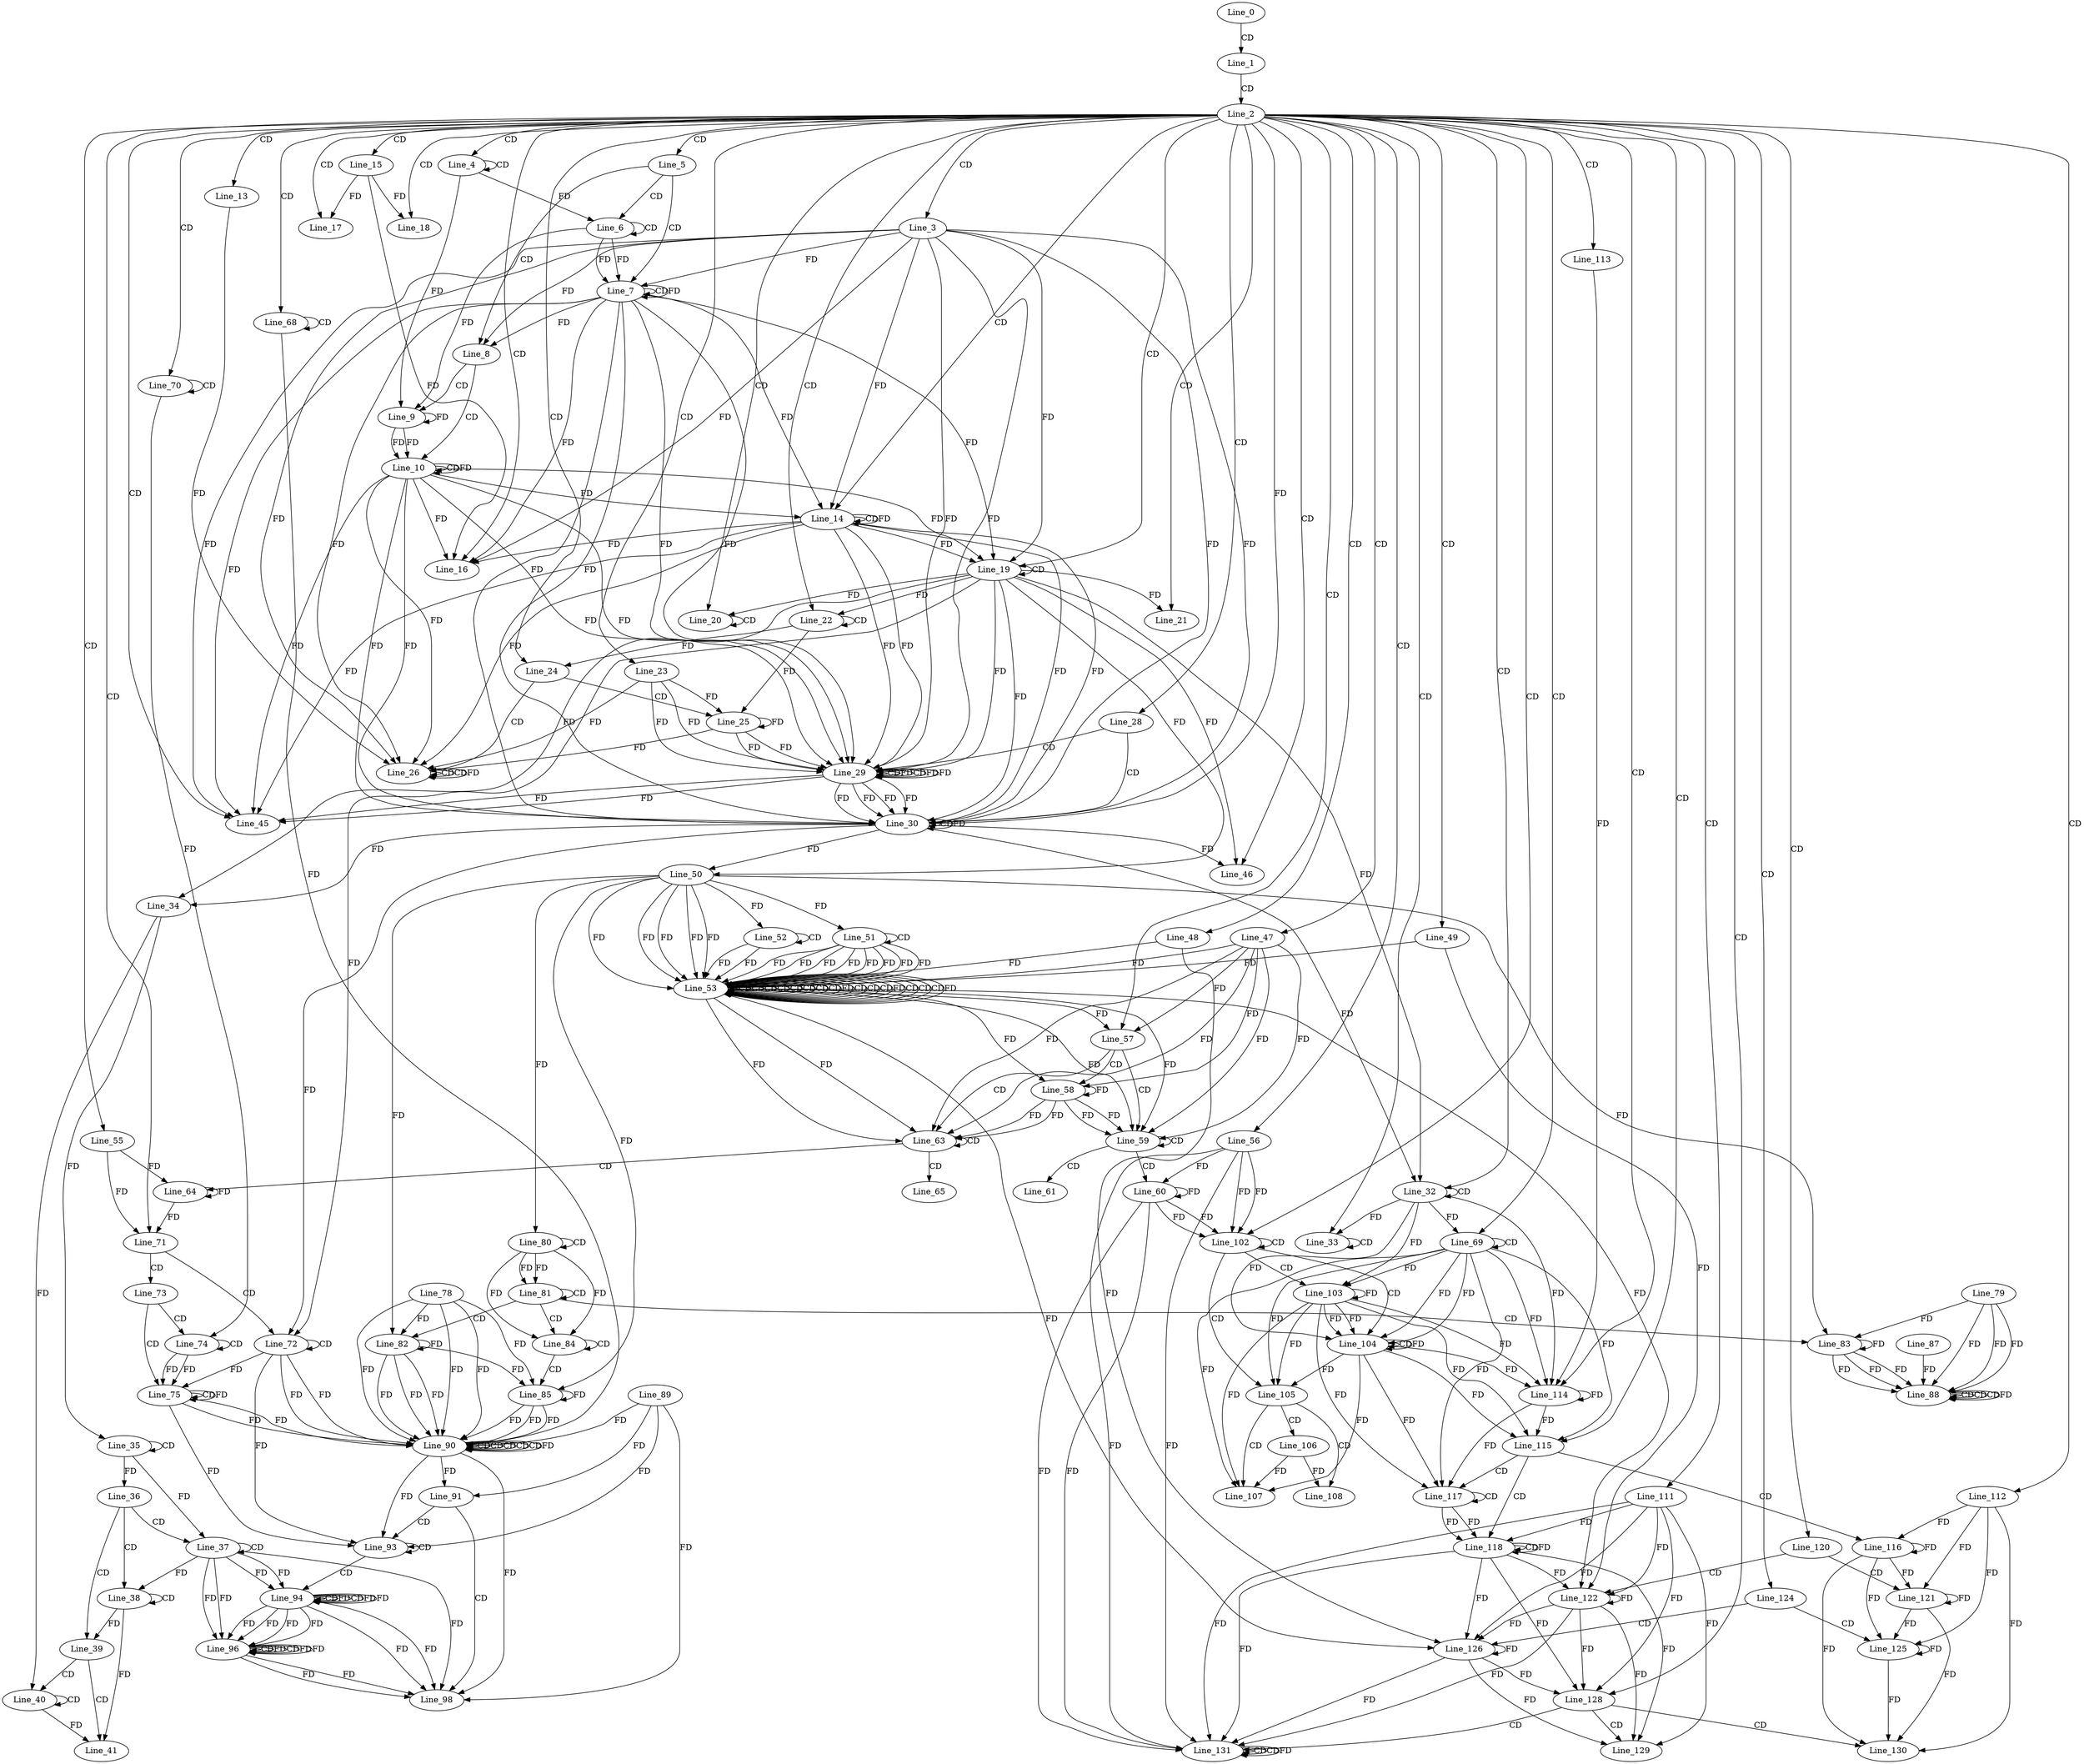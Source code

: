 digraph G {
  Line_0;
  Line_1;
  Line_2;
  Line_3;
  Line_4;
  Line_4;
  Line_5;
  Line_6;
  Line_6;
  Line_7;
  Line_7;
  Line_7;
  Line_8;
  Line_9;
  Line_9;
  Line_10;
  Line_10;
  Line_10;
  Line_13;
  Line_14;
  Line_14;
  Line_14;
  Line_15;
  Line_16;
  Line_16;
  Line_17;
  Line_17;
  Line_18;
  Line_19;
  Line_19;
  Line_20;
  Line_20;
  Line_21;
  Line_21;
  Line_22;
  Line_22;
  Line_23;
  Line_24;
  Line_25;
  Line_25;
  Line_26;
  Line_26;
  Line_26;
  Line_26;
  Line_28;
  Line_29;
  Line_29;
  Line_29;
  Line_29;
  Line_30;
  Line_30;
  Line_30;
  Line_32;
  Line_32;
  Line_33;
  Line_33;
  Line_34;
  Line_35;
  Line_35;
  Line_34;
  Line_36;
  Line_36;
  Line_37;
  Line_37;
  Line_38;
  Line_38;
  Line_39;
  Line_40;
  Line_40;
  Line_41;
  Line_45;
  Line_46;
  Line_46;
  Line_47;
  Line_48;
  Line_49;
  Line_50;
  Line_51;
  Line_51;
  Line_50;
  Line_52;
  Line_52;
  Line_53;
  Line_53;
  Line_53;
  Line_53;
  Line_53;
  Line_53;
  Line_53;
  Line_53;
  Line_53;
  Line_53;
  Line_53;
  Line_53;
  Line_53;
  Line_53;
  Line_53;
  Line_53;
  Line_53;
  Line_53;
  Line_53;
  Line_53;
  Line_55;
  Line_56;
  Line_57;
  Line_58;
  Line_58;
  Line_59;
  Line_59;
  Line_60;
  Line_61;
  Line_63;
  Line_63;
  Line_64;
  Line_65;
  Line_68;
  Line_68;
  Line_69;
  Line_69;
  Line_70;
  Line_70;
  Line_71;
  Line_72;
  Line_72;
  Line_73;
  Line_74;
  Line_74;
  Line_75;
  Line_75;
  Line_75;
  Line_80;
  Line_80;
  Line_81;
  Line_81;
  Line_82;
  Line_78;
  Line_82;
  Line_83;
  Line_79;
  Line_83;
  Line_84;
  Line_84;
  Line_85;
  Line_85;
  Line_88;
  Line_88;
  Line_88;
  Line_88;
  Line_87;
  Line_90;
  Line_90;
  Line_90;
  Line_90;
  Line_90;
  Line_90;
  Line_89;
  Line_90;
  Line_91;
  Line_93;
  Line_93;
  Line_93;
  Line_93;
  Line_94;
  Line_94;
  Line_94;
  Line_96;
  Line_96;
  Line_96;
  Line_98;
  Line_98;
  Line_102;
  Line_102;
  Line_103;
  Line_103;
  Line_104;
  Line_104;
  Line_104;
  Line_104;
  Line_105;
  Line_105;
  Line_106;
  Line_107;
  Line_107;
  Line_108;
  Line_111;
  Line_112;
  Line_113;
  Line_114;
  Line_114;
  Line_115;
  Line_115;
  Line_116;
  Line_117;
  Line_117;
  Line_117;
  Line_118;
  Line_118;
  Line_118;
  Line_120;
  Line_121;
  Line_122;
  Line_122;
  Line_124;
  Line_125;
  Line_126;
  Line_126;
  Line_128;
  Line_129;
  Line_129;
  Line_130;
  Line_131;
  Line_131;
  Line_131;
  Line_131;
  Line_0 -> Line_1 [ label="CD" ];
  Line_1 -> Line_2 [ label="CD" ];
  Line_2 -> Line_3 [ label="CD" ];
  Line_2 -> Line_4 [ label="CD" ];
  Line_4 -> Line_4 [ label="CD" ];
  Line_2 -> Line_5 [ label="CD" ];
  Line_5 -> Line_6 [ label="CD" ];
  Line_6 -> Line_6 [ label="CD" ];
  Line_4 -> Line_6 [ label="FD" ];
  Line_5 -> Line_7 [ label="CD" ];
  Line_6 -> Line_7 [ label="FD" ];
  Line_7 -> Line_7 [ label="CD" ];
  Line_3 -> Line_7 [ label="FD" ];
  Line_7 -> Line_7 [ label="FD" ];
  Line_6 -> Line_7 [ label="FD" ];
  Line_5 -> Line_8 [ label="CD" ];
  Line_3 -> Line_8 [ label="FD" ];
  Line_7 -> Line_8 [ label="FD" ];
  Line_8 -> Line_9 [ label="CD" ];
  Line_6 -> Line_9 [ label="FD" ];
  Line_9 -> Line_9 [ label="FD" ];
  Line_4 -> Line_9 [ label="FD" ];
  Line_8 -> Line_10 [ label="CD" ];
  Line_9 -> Line_10 [ label="FD" ];
  Line_10 -> Line_10 [ label="CD" ];
  Line_10 -> Line_10 [ label="FD" ];
  Line_9 -> Line_10 [ label="FD" ];
  Line_2 -> Line_13 [ label="CD" ];
  Line_2 -> Line_14 [ label="CD" ];
  Line_14 -> Line_14 [ label="CD" ];
  Line_3 -> Line_14 [ label="FD" ];
  Line_7 -> Line_14 [ label="FD" ];
  Line_10 -> Line_14 [ label="FD" ];
  Line_14 -> Line_14 [ label="FD" ];
  Line_2 -> Line_15 [ label="CD" ];
  Line_2 -> Line_16 [ label="CD" ];
  Line_15 -> Line_16 [ label="FD" ];
  Line_3 -> Line_16 [ label="FD" ];
  Line_7 -> Line_16 [ label="FD" ];
  Line_10 -> Line_16 [ label="FD" ];
  Line_14 -> Line_16 [ label="FD" ];
  Line_2 -> Line_17 [ label="CD" ];
  Line_15 -> Line_17 [ label="FD" ];
  Line_2 -> Line_18 [ label="CD" ];
  Line_15 -> Line_18 [ label="FD" ];
  Line_2 -> Line_19 [ label="CD" ];
  Line_19 -> Line_19 [ label="CD" ];
  Line_3 -> Line_19 [ label="FD" ];
  Line_7 -> Line_19 [ label="FD" ];
  Line_10 -> Line_19 [ label="FD" ];
  Line_14 -> Line_19 [ label="FD" ];
  Line_2 -> Line_20 [ label="CD" ];
  Line_19 -> Line_20 [ label="FD" ];
  Line_20 -> Line_20 [ label="CD" ];
  Line_2 -> Line_21 [ label="CD" ];
  Line_19 -> Line_21 [ label="FD" ];
  Line_2 -> Line_22 [ label="CD" ];
  Line_22 -> Line_22 [ label="CD" ];
  Line_19 -> Line_22 [ label="FD" ];
  Line_2 -> Line_23 [ label="CD" ];
  Line_2 -> Line_24 [ label="CD" ];
  Line_22 -> Line_24 [ label="FD" ];
  Line_24 -> Line_25 [ label="CD" ];
  Line_23 -> Line_25 [ label="FD" ];
  Line_25 -> Line_25 [ label="FD" ];
  Line_22 -> Line_25 [ label="FD" ];
  Line_24 -> Line_26 [ label="CD" ];
  Line_26 -> Line_26 [ label="CD" ];
  Line_23 -> Line_26 [ label="FD" ];
  Line_25 -> Line_26 [ label="FD" ];
  Line_3 -> Line_26 [ label="FD" ];
  Line_7 -> Line_26 [ label="FD" ];
  Line_10 -> Line_26 [ label="FD" ];
  Line_14 -> Line_26 [ label="FD" ];
  Line_26 -> Line_26 [ label="CD" ];
  Line_13 -> Line_26 [ label="FD" ];
  Line_26 -> Line_26 [ label="FD" ];
  Line_2 -> Line_28 [ label="CD" ];
  Line_28 -> Line_29 [ label="CD" ];
  Line_23 -> Line_29 [ label="FD" ];
  Line_25 -> Line_29 [ label="FD" ];
  Line_29 -> Line_29 [ label="CD" ];
  Line_3 -> Line_29 [ label="FD" ];
  Line_7 -> Line_29 [ label="FD" ];
  Line_10 -> Line_29 [ label="FD" ];
  Line_14 -> Line_29 [ label="FD" ];
  Line_29 -> Line_29 [ label="FD" ];
  Line_23 -> Line_29 [ label="FD" ];
  Line_25 -> Line_29 [ label="FD" ];
  Line_29 -> Line_29 [ label="CD" ];
  Line_3 -> Line_29 [ label="FD" ];
  Line_7 -> Line_29 [ label="FD" ];
  Line_10 -> Line_29 [ label="FD" ];
  Line_14 -> Line_29 [ label="FD" ];
  Line_29 -> Line_29 [ label="FD" ];
  Line_29 -> Line_29 [ label="FD" ];
  Line_19 -> Line_29 [ label="FD" ];
  Line_28 -> Line_30 [ label="CD" ];
  Line_3 -> Line_30 [ label="FD" ];
  Line_7 -> Line_30 [ label="FD" ];
  Line_10 -> Line_30 [ label="FD" ];
  Line_14 -> Line_30 [ label="FD" ];
  Line_29 -> Line_30 [ label="FD" ];
  Line_29 -> Line_30 [ label="FD" ];
  Line_30 -> Line_30 [ label="CD" ];
  Line_19 -> Line_30 [ label="FD" ];
  Line_30 -> Line_30 [ label="FD" ];
  Line_3 -> Line_30 [ label="FD" ];
  Line_7 -> Line_30 [ label="FD" ];
  Line_10 -> Line_30 [ label="FD" ];
  Line_14 -> Line_30 [ label="FD" ];
  Line_29 -> Line_30 [ label="FD" ];
  Line_29 -> Line_30 [ label="FD" ];
  Line_2 -> Line_30 [ label="FD" ];
  Line_2 -> Line_32 [ label="CD" ];
  Line_32 -> Line_32 [ label="CD" ];
  Line_19 -> Line_32 [ label="FD" ];
  Line_30 -> Line_32 [ label="FD" ];
  Line_2 -> Line_33 [ label="CD" ];
  Line_32 -> Line_33 [ label="FD" ];
  Line_33 -> Line_33 [ label="CD" ];
  Line_19 -> Line_34 [ label="FD" ];
  Line_30 -> Line_34 [ label="FD" ];
  Line_35 -> Line_35 [ label="CD" ];
  Line_34 -> Line_35 [ label="FD" ];
  Line_35 -> Line_36 [ label="FD" ];
  Line_36 -> Line_37 [ label="CD" ];
  Line_37 -> Line_37 [ label="CD" ];
  Line_35 -> Line_37 [ label="FD" ];
  Line_36 -> Line_38 [ label="CD" ];
  Line_38 -> Line_38 [ label="CD" ];
  Line_37 -> Line_38 [ label="FD" ];
  Line_36 -> Line_39 [ label="CD" ];
  Line_38 -> Line_39 [ label="FD" ];
  Line_39 -> Line_40 [ label="CD" ];
  Line_40 -> Line_40 [ label="CD" ];
  Line_34 -> Line_40 [ label="FD" ];
  Line_39 -> Line_41 [ label="CD" ];
  Line_38 -> Line_41 [ label="FD" ];
  Line_40 -> Line_41 [ label="FD" ];
  Line_2 -> Line_45 [ label="CD" ];
  Line_3 -> Line_45 [ label="FD" ];
  Line_7 -> Line_45 [ label="FD" ];
  Line_10 -> Line_45 [ label="FD" ];
  Line_14 -> Line_45 [ label="FD" ];
  Line_29 -> Line_45 [ label="FD" ];
  Line_29 -> Line_45 [ label="FD" ];
  Line_2 -> Line_46 [ label="CD" ];
  Line_19 -> Line_46 [ label="FD" ];
  Line_30 -> Line_46 [ label="FD" ];
  Line_2 -> Line_47 [ label="CD" ];
  Line_2 -> Line_48 [ label="CD" ];
  Line_2 -> Line_49 [ label="CD" ];
  Line_19 -> Line_50 [ label="FD" ];
  Line_30 -> Line_50 [ label="FD" ];
  Line_51 -> Line_51 [ label="CD" ];
  Line_50 -> Line_51 [ label="FD" ];
  Line_52 -> Line_52 [ label="CD" ];
  Line_50 -> Line_52 [ label="FD" ];
  Line_51 -> Line_53 [ label="FD" ];
  Line_53 -> Line_53 [ label="CD" ];
  Line_51 -> Line_53 [ label="FD" ];
  Line_53 -> Line_53 [ label="CD" ];
  Line_50 -> Line_53 [ label="FD" ];
  Line_53 -> Line_53 [ label="CD" ];
  Line_51 -> Line_53 [ label="FD" ];
  Line_53 -> Line_53 [ label="CD" ];
  Line_51 -> Line_53 [ label="FD" ];
  Line_53 -> Line_53 [ label="CD" ];
  Line_50 -> Line_53 [ label="FD" ];
  Line_53 -> Line_53 [ label="CD" ];
  Line_51 -> Line_53 [ label="FD" ];
  Line_53 -> Line_53 [ label="CD" ];
  Line_51 -> Line_53 [ label="FD" ];
  Line_53 -> Line_53 [ label="CD" ];
  Line_47 -> Line_53 [ label="FD" ];
  Line_53 -> Line_53 [ label="FD" ];
  Line_50 -> Line_53 [ label="FD" ];
  Line_53 -> Line_53 [ label="CD" ];
  Line_51 -> Line_53 [ label="FD" ];
  Line_53 -> Line_53 [ label="CD" ];
  Line_51 -> Line_53 [ label="FD" ];
  Line_53 -> Line_53 [ label="CD" ];
  Line_48 -> Line_53 [ label="FD" ];
  Line_53 -> Line_53 [ label="FD" ];
  Line_50 -> Line_53 [ label="FD" ];
  Line_53 -> Line_53 [ label="CD" ];
  Line_52 -> Line_53 [ label="FD" ];
  Line_53 -> Line_53 [ label="CD" ];
  Line_52 -> Line_53 [ label="FD" ];
  Line_53 -> Line_53 [ label="CD" ];
  Line_49 -> Line_53 [ label="FD" ];
  Line_53 -> Line_53 [ label="FD" ];
  Line_50 -> Line_53 [ label="FD" ];
  Line_2 -> Line_55 [ label="CD" ];
  Line_2 -> Line_56 [ label="CD" ];
  Line_2 -> Line_57 [ label="CD" ];
  Line_47 -> Line_57 [ label="FD" ];
  Line_53 -> Line_57 [ label="FD" ];
  Line_57 -> Line_58 [ label="CD" ];
  Line_47 -> Line_58 [ label="FD" ];
  Line_53 -> Line_58 [ label="FD" ];
  Line_58 -> Line_58 [ label="FD" ];
  Line_57 -> Line_59 [ label="CD" ];
  Line_47 -> Line_59 [ label="FD" ];
  Line_53 -> Line_59 [ label="FD" ];
  Line_58 -> Line_59 [ label="FD" ];
  Line_59 -> Line_59 [ label="CD" ];
  Line_47 -> Line_59 [ label="FD" ];
  Line_53 -> Line_59 [ label="FD" ];
  Line_58 -> Line_59 [ label="FD" ];
  Line_59 -> Line_60 [ label="CD" ];
  Line_56 -> Line_60 [ label="FD" ];
  Line_60 -> Line_60 [ label="FD" ];
  Line_59 -> Line_61 [ label="CD" ];
  Line_57 -> Line_63 [ label="CD" ];
  Line_47 -> Line_63 [ label="FD" ];
  Line_53 -> Line_63 [ label="FD" ];
  Line_58 -> Line_63 [ label="FD" ];
  Line_63 -> Line_63 [ label="CD" ];
  Line_47 -> Line_63 [ label="FD" ];
  Line_53 -> Line_63 [ label="FD" ];
  Line_58 -> Line_63 [ label="FD" ];
  Line_63 -> Line_64 [ label="CD" ];
  Line_55 -> Line_64 [ label="FD" ];
  Line_64 -> Line_64 [ label="FD" ];
  Line_63 -> Line_65 [ label="CD" ];
  Line_2 -> Line_68 [ label="CD" ];
  Line_68 -> Line_68 [ label="CD" ];
  Line_2 -> Line_69 [ label="CD" ];
  Line_69 -> Line_69 [ label="CD" ];
  Line_32 -> Line_69 [ label="FD" ];
  Line_2 -> Line_70 [ label="CD" ];
  Line_70 -> Line_70 [ label="CD" ];
  Line_2 -> Line_71 [ label="CD" ];
  Line_55 -> Line_71 [ label="FD" ];
  Line_64 -> Line_71 [ label="FD" ];
  Line_71 -> Line_72 [ label="CD" ];
  Line_72 -> Line_72 [ label="CD" ];
  Line_19 -> Line_72 [ label="FD" ];
  Line_30 -> Line_72 [ label="FD" ];
  Line_71 -> Line_73 [ label="CD" ];
  Line_73 -> Line_74 [ label="CD" ];
  Line_74 -> Line_74 [ label="CD" ];
  Line_70 -> Line_74 [ label="FD" ];
  Line_73 -> Line_75 [ label="CD" ];
  Line_74 -> Line_75 [ label="FD" ];
  Line_75 -> Line_75 [ label="CD" ];
  Line_72 -> Line_75 [ label="FD" ];
  Line_75 -> Line_75 [ label="FD" ];
  Line_74 -> Line_75 [ label="FD" ];
  Line_80 -> Line_80 [ label="CD" ];
  Line_50 -> Line_80 [ label="FD" ];
  Line_80 -> Line_81 [ label="FD" ];
  Line_81 -> Line_81 [ label="CD" ];
  Line_80 -> Line_81 [ label="FD" ];
  Line_81 -> Line_82 [ label="CD" ];
  Line_78 -> Line_82 [ label="FD" ];
  Line_82 -> Line_82 [ label="FD" ];
  Line_50 -> Line_82 [ label="FD" ];
  Line_81 -> Line_83 [ label="CD" ];
  Line_79 -> Line_83 [ label="FD" ];
  Line_83 -> Line_83 [ label="FD" ];
  Line_50 -> Line_83 [ label="FD" ];
  Line_81 -> Line_84 [ label="CD" ];
  Line_80 -> Line_84 [ label="FD" ];
  Line_84 -> Line_84 [ label="CD" ];
  Line_80 -> Line_84 [ label="FD" ];
  Line_84 -> Line_85 [ label="CD" ];
  Line_78 -> Line_85 [ label="FD" ];
  Line_82 -> Line_85 [ label="FD" ];
  Line_85 -> Line_85 [ label="FD" ];
  Line_50 -> Line_85 [ label="FD" ];
  Line_79 -> Line_88 [ label="FD" ];
  Line_83 -> Line_88 [ label="FD" ];
  Line_88 -> Line_88 [ label="CD" ];
  Line_79 -> Line_88 [ label="FD" ];
  Line_83 -> Line_88 [ label="FD" ];
  Line_88 -> Line_88 [ label="CD" ];
  Line_79 -> Line_88 [ label="FD" ];
  Line_83 -> Line_88 [ label="FD" ];
  Line_88 -> Line_88 [ label="CD" ];
  Line_87 -> Line_88 [ label="FD" ];
  Line_88 -> Line_88 [ label="FD" ];
  Line_78 -> Line_90 [ label="FD" ];
  Line_82 -> Line_90 [ label="FD" ];
  Line_85 -> Line_90 [ label="FD" ];
  Line_90 -> Line_90 [ label="CD" ];
  Line_90 -> Line_90 [ label="CD" ];
  Line_90 -> Line_90 [ label="CD" ];
  Line_78 -> Line_90 [ label="FD" ];
  Line_82 -> Line_90 [ label="FD" ];
  Line_85 -> Line_90 [ label="FD" ];
  Line_90 -> Line_90 [ label="CD" ];
  Line_72 -> Line_90 [ label="FD" ];
  Line_75 -> Line_90 [ label="FD" ];
  Line_90 -> Line_90 [ label="CD" ];
  Line_89 -> Line_90 [ label="FD" ];
  Line_90 -> Line_90 [ label="FD" ];
  Line_72 -> Line_90 [ label="FD" ];
  Line_75 -> Line_90 [ label="FD" ];
  Line_78 -> Line_90 [ label="FD" ];
  Line_82 -> Line_90 [ label="FD" ];
  Line_85 -> Line_90 [ label="FD" ];
  Line_68 -> Line_90 [ label="FD" ];
  Line_89 -> Line_91 [ label="FD" ];
  Line_90 -> Line_91 [ label="FD" ];
  Line_91 -> Line_93 [ label="CD" ];
  Line_93 -> Line_93 [ label="CD" ];
  Line_89 -> Line_93 [ label="FD" ];
  Line_90 -> Line_93 [ label="FD" ];
  Line_72 -> Line_93 [ label="FD" ];
  Line_75 -> Line_93 [ label="FD" ];
  Line_93 -> Line_94 [ label="CD" ];
  Line_94 -> Line_94 [ label="CD" ];
  Line_37 -> Line_94 [ label="FD" ];
  Line_94 -> Line_94 [ label="FD" ];
  Line_94 -> Line_94 [ label="CD" ];
  Line_37 -> Line_94 [ label="FD" ];
  Line_94 -> Line_94 [ label="FD" ];
  Line_94 -> Line_94 [ label="FD" ];
  Line_96 -> Line_96 [ label="CD" ];
  Line_37 -> Line_96 [ label="FD" ];
  Line_94 -> Line_96 [ label="FD" ];
  Line_94 -> Line_96 [ label="FD" ];
  Line_96 -> Line_96 [ label="FD" ];
  Line_96 -> Line_96 [ label="CD" ];
  Line_37 -> Line_96 [ label="FD" ];
  Line_94 -> Line_96 [ label="FD" ];
  Line_94 -> Line_96 [ label="FD" ];
  Line_96 -> Line_96 [ label="FD" ];
  Line_96 -> Line_96 [ label="FD" ];
  Line_91 -> Line_98 [ label="CD" ];
  Line_37 -> Line_98 [ label="FD" ];
  Line_94 -> Line_98 [ label="FD" ];
  Line_94 -> Line_98 [ label="FD" ];
  Line_96 -> Line_98 [ label="FD" ];
  Line_96 -> Line_98 [ label="FD" ];
  Line_89 -> Line_98 [ label="FD" ];
  Line_90 -> Line_98 [ label="FD" ];
  Line_2 -> Line_102 [ label="CD" ];
  Line_56 -> Line_102 [ label="FD" ];
  Line_60 -> Line_102 [ label="FD" ];
  Line_102 -> Line_102 [ label="CD" ];
  Line_56 -> Line_102 [ label="FD" ];
  Line_60 -> Line_102 [ label="FD" ];
  Line_102 -> Line_103 [ label="CD" ];
  Line_69 -> Line_103 [ label="FD" ];
  Line_103 -> Line_103 [ label="FD" ];
  Line_32 -> Line_103 [ label="FD" ];
  Line_102 -> Line_104 [ label="CD" ];
  Line_69 -> Line_104 [ label="FD" ];
  Line_103 -> Line_104 [ label="FD" ];
  Line_104 -> Line_104 [ label="CD" ];
  Line_69 -> Line_104 [ label="FD" ];
  Line_103 -> Line_104 [ label="FD" ];
  Line_104 -> Line_104 [ label="FD" ];
  Line_32 -> Line_104 [ label="FD" ];
  Line_102 -> Line_105 [ label="CD" ];
  Line_69 -> Line_105 [ label="FD" ];
  Line_103 -> Line_105 [ label="FD" ];
  Line_104 -> Line_105 [ label="FD" ];
  Line_105 -> Line_106 [ label="CD" ];
  Line_105 -> Line_107 [ label="CD" ];
  Line_106 -> Line_107 [ label="FD" ];
  Line_69 -> Line_107 [ label="FD" ];
  Line_103 -> Line_107 [ label="FD" ];
  Line_104 -> Line_107 [ label="FD" ];
  Line_105 -> Line_108 [ label="CD" ];
  Line_106 -> Line_108 [ label="FD" ];
  Line_2 -> Line_111 [ label="CD" ];
  Line_2 -> Line_112 [ label="CD" ];
  Line_2 -> Line_113 [ label="CD" ];
  Line_2 -> Line_114 [ label="CD" ];
  Line_69 -> Line_114 [ label="FD" ];
  Line_103 -> Line_114 [ label="FD" ];
  Line_104 -> Line_114 [ label="FD" ];
  Line_114 -> Line_114 [ label="FD" ];
  Line_32 -> Line_114 [ label="FD" ];
  Line_113 -> Line_114 [ label="FD" ];
  Line_2 -> Line_115 [ label="CD" ];
  Line_69 -> Line_115 [ label="FD" ];
  Line_103 -> Line_115 [ label="FD" ];
  Line_104 -> Line_115 [ label="FD" ];
  Line_114 -> Line_115 [ label="FD" ];
  Line_115 -> Line_116 [ label="CD" ];
  Line_112 -> Line_116 [ label="FD" ];
  Line_116 -> Line_116 [ label="FD" ];
  Line_115 -> Line_117 [ label="CD" ];
  Line_117 -> Line_117 [ label="CD" ];
  Line_69 -> Line_117 [ label="FD" ];
  Line_103 -> Line_117 [ label="FD" ];
  Line_104 -> Line_117 [ label="FD" ];
  Line_114 -> Line_117 [ label="FD" ];
  Line_115 -> Line_118 [ label="CD" ];
  Line_117 -> Line_118 [ label="FD" ];
  Line_118 -> Line_118 [ label="CD" ];
  Line_111 -> Line_118 [ label="FD" ];
  Line_118 -> Line_118 [ label="FD" ];
  Line_117 -> Line_118 [ label="FD" ];
  Line_2 -> Line_120 [ label="CD" ];
  Line_120 -> Line_121 [ label="CD" ];
  Line_112 -> Line_121 [ label="FD" ];
  Line_116 -> Line_121 [ label="FD" ];
  Line_121 -> Line_121 [ label="FD" ];
  Line_120 -> Line_122 [ label="CD" ];
  Line_111 -> Line_122 [ label="FD" ];
  Line_118 -> Line_122 [ label="FD" ];
  Line_122 -> Line_122 [ label="FD" ];
  Line_49 -> Line_122 [ label="FD" ];
  Line_53 -> Line_122 [ label="FD" ];
  Line_2 -> Line_124 [ label="CD" ];
  Line_124 -> Line_125 [ label="CD" ];
  Line_112 -> Line_125 [ label="FD" ];
  Line_116 -> Line_125 [ label="FD" ];
  Line_121 -> Line_125 [ label="FD" ];
  Line_125 -> Line_125 [ label="FD" ];
  Line_124 -> Line_126 [ label="CD" ];
  Line_111 -> Line_126 [ label="FD" ];
  Line_118 -> Line_126 [ label="FD" ];
  Line_122 -> Line_126 [ label="FD" ];
  Line_126 -> Line_126 [ label="FD" ];
  Line_48 -> Line_126 [ label="FD" ];
  Line_53 -> Line_126 [ label="FD" ];
  Line_2 -> Line_128 [ label="CD" ];
  Line_111 -> Line_128 [ label="FD" ];
  Line_118 -> Line_128 [ label="FD" ];
  Line_122 -> Line_128 [ label="FD" ];
  Line_126 -> Line_128 [ label="FD" ];
  Line_128 -> Line_129 [ label="CD" ];
  Line_111 -> Line_129 [ label="FD" ];
  Line_118 -> Line_129 [ label="FD" ];
  Line_122 -> Line_129 [ label="FD" ];
  Line_126 -> Line_129 [ label="FD" ];
  Line_128 -> Line_130 [ label="CD" ];
  Line_112 -> Line_130 [ label="FD" ];
  Line_116 -> Line_130 [ label="FD" ];
  Line_121 -> Line_130 [ label="FD" ];
  Line_125 -> Line_130 [ label="FD" ];
  Line_128 -> Line_131 [ label="CD" ];
  Line_56 -> Line_131 [ label="FD" ];
  Line_60 -> Line_131 [ label="FD" ];
  Line_131 -> Line_131 [ label="CD" ];
  Line_56 -> Line_131 [ label="FD" ];
  Line_60 -> Line_131 [ label="FD" ];
  Line_131 -> Line_131 [ label="CD" ];
  Line_111 -> Line_131 [ label="FD" ];
  Line_118 -> Line_131 [ label="FD" ];
  Line_122 -> Line_131 [ label="FD" ];
  Line_126 -> Line_131 [ label="FD" ];
  Line_131 -> Line_131 [ label="FD" ];
}
